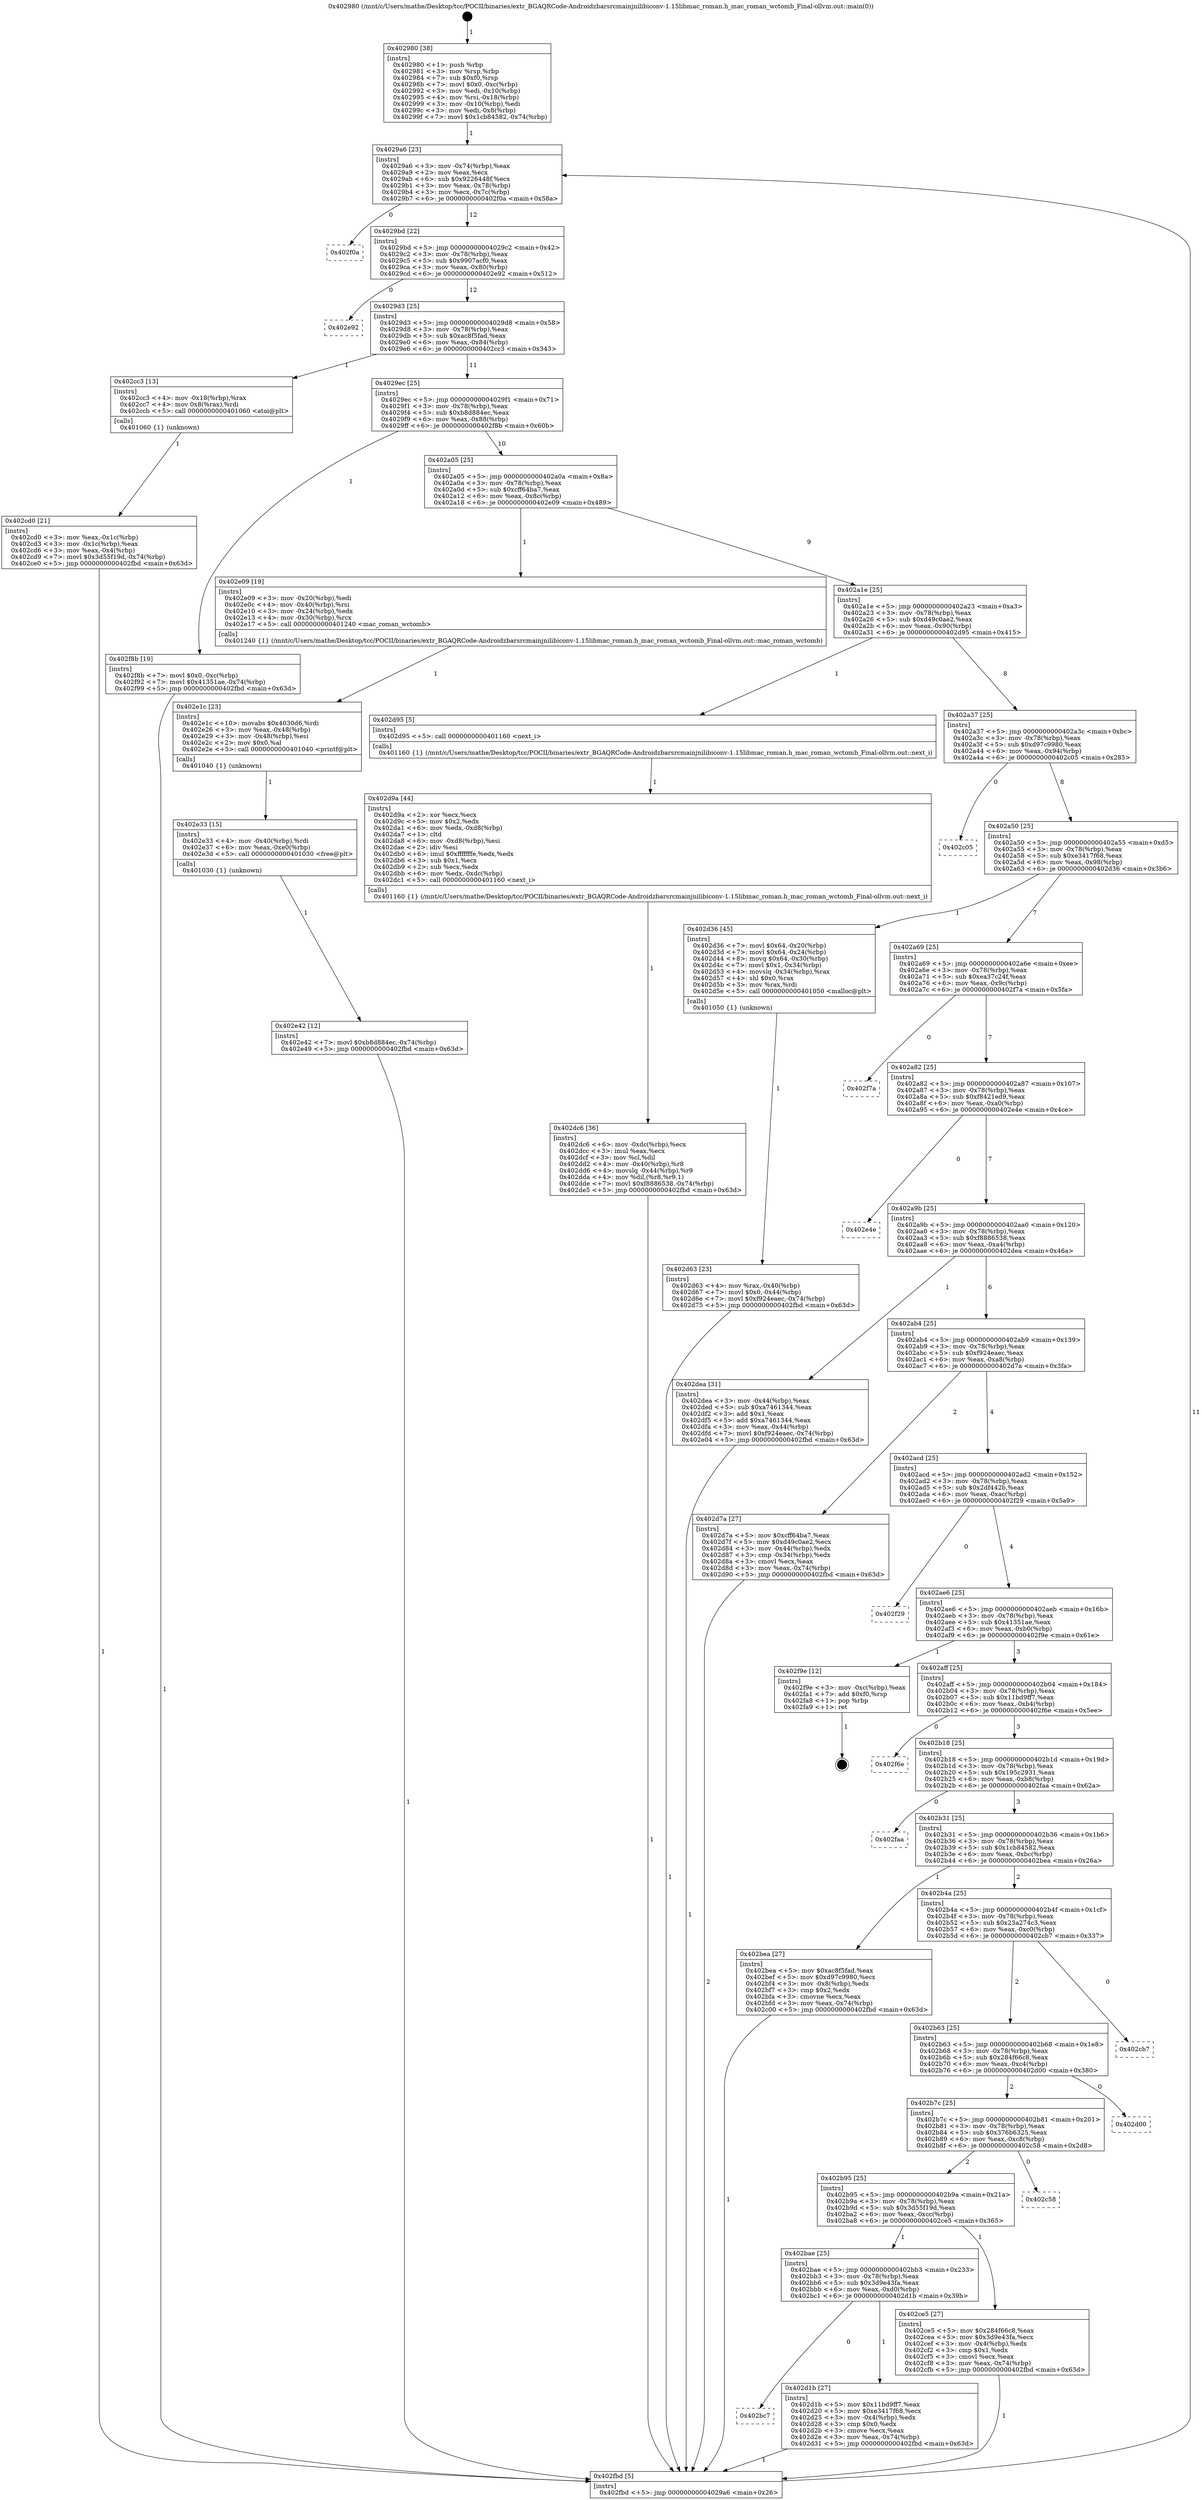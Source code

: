 digraph "0x402980" {
  label = "0x402980 (/mnt/c/Users/mathe/Desktop/tcc/POCII/binaries/extr_BGAQRCode-Androidzbarsrcmainjnilibiconv-1.15libmac_roman.h_mac_roman_wctomb_Final-ollvm.out::main(0))"
  labelloc = "t"
  node[shape=record]

  Entry [label="",width=0.3,height=0.3,shape=circle,fillcolor=black,style=filled]
  "0x4029a6" [label="{
     0x4029a6 [23]\l
     | [instrs]\l
     &nbsp;&nbsp;0x4029a6 \<+3\>: mov -0x74(%rbp),%eax\l
     &nbsp;&nbsp;0x4029a9 \<+2\>: mov %eax,%ecx\l
     &nbsp;&nbsp;0x4029ab \<+6\>: sub $0x9226448f,%ecx\l
     &nbsp;&nbsp;0x4029b1 \<+3\>: mov %eax,-0x78(%rbp)\l
     &nbsp;&nbsp;0x4029b4 \<+3\>: mov %ecx,-0x7c(%rbp)\l
     &nbsp;&nbsp;0x4029b7 \<+6\>: je 0000000000402f0a \<main+0x58a\>\l
  }"]
  "0x402f0a" [label="{
     0x402f0a\l
  }", style=dashed]
  "0x4029bd" [label="{
     0x4029bd [22]\l
     | [instrs]\l
     &nbsp;&nbsp;0x4029bd \<+5\>: jmp 00000000004029c2 \<main+0x42\>\l
     &nbsp;&nbsp;0x4029c2 \<+3\>: mov -0x78(%rbp),%eax\l
     &nbsp;&nbsp;0x4029c5 \<+5\>: sub $0x9907acf0,%eax\l
     &nbsp;&nbsp;0x4029ca \<+3\>: mov %eax,-0x80(%rbp)\l
     &nbsp;&nbsp;0x4029cd \<+6\>: je 0000000000402e92 \<main+0x512\>\l
  }"]
  Exit [label="",width=0.3,height=0.3,shape=circle,fillcolor=black,style=filled,peripheries=2]
  "0x402e92" [label="{
     0x402e92\l
  }", style=dashed]
  "0x4029d3" [label="{
     0x4029d3 [25]\l
     | [instrs]\l
     &nbsp;&nbsp;0x4029d3 \<+5\>: jmp 00000000004029d8 \<main+0x58\>\l
     &nbsp;&nbsp;0x4029d8 \<+3\>: mov -0x78(%rbp),%eax\l
     &nbsp;&nbsp;0x4029db \<+5\>: sub $0xac8f5fad,%eax\l
     &nbsp;&nbsp;0x4029e0 \<+6\>: mov %eax,-0x84(%rbp)\l
     &nbsp;&nbsp;0x4029e6 \<+6\>: je 0000000000402cc3 \<main+0x343\>\l
  }"]
  "0x402e42" [label="{
     0x402e42 [12]\l
     | [instrs]\l
     &nbsp;&nbsp;0x402e42 \<+7\>: movl $0xb8d884ec,-0x74(%rbp)\l
     &nbsp;&nbsp;0x402e49 \<+5\>: jmp 0000000000402fbd \<main+0x63d\>\l
  }"]
  "0x402cc3" [label="{
     0x402cc3 [13]\l
     | [instrs]\l
     &nbsp;&nbsp;0x402cc3 \<+4\>: mov -0x18(%rbp),%rax\l
     &nbsp;&nbsp;0x402cc7 \<+4\>: mov 0x8(%rax),%rdi\l
     &nbsp;&nbsp;0x402ccb \<+5\>: call 0000000000401060 \<atoi@plt\>\l
     | [calls]\l
     &nbsp;&nbsp;0x401060 \{1\} (unknown)\l
  }"]
  "0x4029ec" [label="{
     0x4029ec [25]\l
     | [instrs]\l
     &nbsp;&nbsp;0x4029ec \<+5\>: jmp 00000000004029f1 \<main+0x71\>\l
     &nbsp;&nbsp;0x4029f1 \<+3\>: mov -0x78(%rbp),%eax\l
     &nbsp;&nbsp;0x4029f4 \<+5\>: sub $0xb8d884ec,%eax\l
     &nbsp;&nbsp;0x4029f9 \<+6\>: mov %eax,-0x88(%rbp)\l
     &nbsp;&nbsp;0x4029ff \<+6\>: je 0000000000402f8b \<main+0x60b\>\l
  }"]
  "0x402e33" [label="{
     0x402e33 [15]\l
     | [instrs]\l
     &nbsp;&nbsp;0x402e33 \<+4\>: mov -0x40(%rbp),%rdi\l
     &nbsp;&nbsp;0x402e37 \<+6\>: mov %eax,-0xe0(%rbp)\l
     &nbsp;&nbsp;0x402e3d \<+5\>: call 0000000000401030 \<free@plt\>\l
     | [calls]\l
     &nbsp;&nbsp;0x401030 \{1\} (unknown)\l
  }"]
  "0x402f8b" [label="{
     0x402f8b [19]\l
     | [instrs]\l
     &nbsp;&nbsp;0x402f8b \<+7\>: movl $0x0,-0xc(%rbp)\l
     &nbsp;&nbsp;0x402f92 \<+7\>: movl $0x41351ae,-0x74(%rbp)\l
     &nbsp;&nbsp;0x402f99 \<+5\>: jmp 0000000000402fbd \<main+0x63d\>\l
  }"]
  "0x402a05" [label="{
     0x402a05 [25]\l
     | [instrs]\l
     &nbsp;&nbsp;0x402a05 \<+5\>: jmp 0000000000402a0a \<main+0x8a\>\l
     &nbsp;&nbsp;0x402a0a \<+3\>: mov -0x78(%rbp),%eax\l
     &nbsp;&nbsp;0x402a0d \<+5\>: sub $0xcff64ba7,%eax\l
     &nbsp;&nbsp;0x402a12 \<+6\>: mov %eax,-0x8c(%rbp)\l
     &nbsp;&nbsp;0x402a18 \<+6\>: je 0000000000402e09 \<main+0x489\>\l
  }"]
  "0x402e1c" [label="{
     0x402e1c [23]\l
     | [instrs]\l
     &nbsp;&nbsp;0x402e1c \<+10\>: movabs $0x4030d6,%rdi\l
     &nbsp;&nbsp;0x402e26 \<+3\>: mov %eax,-0x48(%rbp)\l
     &nbsp;&nbsp;0x402e29 \<+3\>: mov -0x48(%rbp),%esi\l
     &nbsp;&nbsp;0x402e2c \<+2\>: mov $0x0,%al\l
     &nbsp;&nbsp;0x402e2e \<+5\>: call 0000000000401040 \<printf@plt\>\l
     | [calls]\l
     &nbsp;&nbsp;0x401040 \{1\} (unknown)\l
  }"]
  "0x402e09" [label="{
     0x402e09 [19]\l
     | [instrs]\l
     &nbsp;&nbsp;0x402e09 \<+3\>: mov -0x20(%rbp),%edi\l
     &nbsp;&nbsp;0x402e0c \<+4\>: mov -0x40(%rbp),%rsi\l
     &nbsp;&nbsp;0x402e10 \<+3\>: mov -0x24(%rbp),%edx\l
     &nbsp;&nbsp;0x402e13 \<+4\>: mov -0x30(%rbp),%rcx\l
     &nbsp;&nbsp;0x402e17 \<+5\>: call 0000000000401240 \<mac_roman_wctomb\>\l
     | [calls]\l
     &nbsp;&nbsp;0x401240 \{1\} (/mnt/c/Users/mathe/Desktop/tcc/POCII/binaries/extr_BGAQRCode-Androidzbarsrcmainjnilibiconv-1.15libmac_roman.h_mac_roman_wctomb_Final-ollvm.out::mac_roman_wctomb)\l
  }"]
  "0x402a1e" [label="{
     0x402a1e [25]\l
     | [instrs]\l
     &nbsp;&nbsp;0x402a1e \<+5\>: jmp 0000000000402a23 \<main+0xa3\>\l
     &nbsp;&nbsp;0x402a23 \<+3\>: mov -0x78(%rbp),%eax\l
     &nbsp;&nbsp;0x402a26 \<+5\>: sub $0xd49c0ae2,%eax\l
     &nbsp;&nbsp;0x402a2b \<+6\>: mov %eax,-0x90(%rbp)\l
     &nbsp;&nbsp;0x402a31 \<+6\>: je 0000000000402d95 \<main+0x415\>\l
  }"]
  "0x402dc6" [label="{
     0x402dc6 [36]\l
     | [instrs]\l
     &nbsp;&nbsp;0x402dc6 \<+6\>: mov -0xdc(%rbp),%ecx\l
     &nbsp;&nbsp;0x402dcc \<+3\>: imul %eax,%ecx\l
     &nbsp;&nbsp;0x402dcf \<+3\>: mov %cl,%dil\l
     &nbsp;&nbsp;0x402dd2 \<+4\>: mov -0x40(%rbp),%r8\l
     &nbsp;&nbsp;0x402dd6 \<+4\>: movslq -0x44(%rbp),%r9\l
     &nbsp;&nbsp;0x402dda \<+4\>: mov %dil,(%r8,%r9,1)\l
     &nbsp;&nbsp;0x402dde \<+7\>: movl $0xf8886538,-0x74(%rbp)\l
     &nbsp;&nbsp;0x402de5 \<+5\>: jmp 0000000000402fbd \<main+0x63d\>\l
  }"]
  "0x402d95" [label="{
     0x402d95 [5]\l
     | [instrs]\l
     &nbsp;&nbsp;0x402d95 \<+5\>: call 0000000000401160 \<next_i\>\l
     | [calls]\l
     &nbsp;&nbsp;0x401160 \{1\} (/mnt/c/Users/mathe/Desktop/tcc/POCII/binaries/extr_BGAQRCode-Androidzbarsrcmainjnilibiconv-1.15libmac_roman.h_mac_roman_wctomb_Final-ollvm.out::next_i)\l
  }"]
  "0x402a37" [label="{
     0x402a37 [25]\l
     | [instrs]\l
     &nbsp;&nbsp;0x402a37 \<+5\>: jmp 0000000000402a3c \<main+0xbc\>\l
     &nbsp;&nbsp;0x402a3c \<+3\>: mov -0x78(%rbp),%eax\l
     &nbsp;&nbsp;0x402a3f \<+5\>: sub $0xd97c9980,%eax\l
     &nbsp;&nbsp;0x402a44 \<+6\>: mov %eax,-0x94(%rbp)\l
     &nbsp;&nbsp;0x402a4a \<+6\>: je 0000000000402c05 \<main+0x285\>\l
  }"]
  "0x402d9a" [label="{
     0x402d9a [44]\l
     | [instrs]\l
     &nbsp;&nbsp;0x402d9a \<+2\>: xor %ecx,%ecx\l
     &nbsp;&nbsp;0x402d9c \<+5\>: mov $0x2,%edx\l
     &nbsp;&nbsp;0x402da1 \<+6\>: mov %edx,-0xd8(%rbp)\l
     &nbsp;&nbsp;0x402da7 \<+1\>: cltd\l
     &nbsp;&nbsp;0x402da8 \<+6\>: mov -0xd8(%rbp),%esi\l
     &nbsp;&nbsp;0x402dae \<+2\>: idiv %esi\l
     &nbsp;&nbsp;0x402db0 \<+6\>: imul $0xfffffffe,%edx,%edx\l
     &nbsp;&nbsp;0x402db6 \<+3\>: sub $0x1,%ecx\l
     &nbsp;&nbsp;0x402db9 \<+2\>: sub %ecx,%edx\l
     &nbsp;&nbsp;0x402dbb \<+6\>: mov %edx,-0xdc(%rbp)\l
     &nbsp;&nbsp;0x402dc1 \<+5\>: call 0000000000401160 \<next_i\>\l
     | [calls]\l
     &nbsp;&nbsp;0x401160 \{1\} (/mnt/c/Users/mathe/Desktop/tcc/POCII/binaries/extr_BGAQRCode-Androidzbarsrcmainjnilibiconv-1.15libmac_roman.h_mac_roman_wctomb_Final-ollvm.out::next_i)\l
  }"]
  "0x402c05" [label="{
     0x402c05\l
  }", style=dashed]
  "0x402a50" [label="{
     0x402a50 [25]\l
     | [instrs]\l
     &nbsp;&nbsp;0x402a50 \<+5\>: jmp 0000000000402a55 \<main+0xd5\>\l
     &nbsp;&nbsp;0x402a55 \<+3\>: mov -0x78(%rbp),%eax\l
     &nbsp;&nbsp;0x402a58 \<+5\>: sub $0xe3417f68,%eax\l
     &nbsp;&nbsp;0x402a5d \<+6\>: mov %eax,-0x98(%rbp)\l
     &nbsp;&nbsp;0x402a63 \<+6\>: je 0000000000402d36 \<main+0x3b6\>\l
  }"]
  "0x402d63" [label="{
     0x402d63 [23]\l
     | [instrs]\l
     &nbsp;&nbsp;0x402d63 \<+4\>: mov %rax,-0x40(%rbp)\l
     &nbsp;&nbsp;0x402d67 \<+7\>: movl $0x0,-0x44(%rbp)\l
     &nbsp;&nbsp;0x402d6e \<+7\>: movl $0xf924eaec,-0x74(%rbp)\l
     &nbsp;&nbsp;0x402d75 \<+5\>: jmp 0000000000402fbd \<main+0x63d\>\l
  }"]
  "0x402d36" [label="{
     0x402d36 [45]\l
     | [instrs]\l
     &nbsp;&nbsp;0x402d36 \<+7\>: movl $0x64,-0x20(%rbp)\l
     &nbsp;&nbsp;0x402d3d \<+7\>: movl $0x64,-0x24(%rbp)\l
     &nbsp;&nbsp;0x402d44 \<+8\>: movq $0x64,-0x30(%rbp)\l
     &nbsp;&nbsp;0x402d4c \<+7\>: movl $0x1,-0x34(%rbp)\l
     &nbsp;&nbsp;0x402d53 \<+4\>: movslq -0x34(%rbp),%rax\l
     &nbsp;&nbsp;0x402d57 \<+4\>: shl $0x0,%rax\l
     &nbsp;&nbsp;0x402d5b \<+3\>: mov %rax,%rdi\l
     &nbsp;&nbsp;0x402d5e \<+5\>: call 0000000000401050 \<malloc@plt\>\l
     | [calls]\l
     &nbsp;&nbsp;0x401050 \{1\} (unknown)\l
  }"]
  "0x402a69" [label="{
     0x402a69 [25]\l
     | [instrs]\l
     &nbsp;&nbsp;0x402a69 \<+5\>: jmp 0000000000402a6e \<main+0xee\>\l
     &nbsp;&nbsp;0x402a6e \<+3\>: mov -0x78(%rbp),%eax\l
     &nbsp;&nbsp;0x402a71 \<+5\>: sub $0xea37c24f,%eax\l
     &nbsp;&nbsp;0x402a76 \<+6\>: mov %eax,-0x9c(%rbp)\l
     &nbsp;&nbsp;0x402a7c \<+6\>: je 0000000000402f7a \<main+0x5fa\>\l
  }"]
  "0x402bc7" [label="{
     0x402bc7\l
  }", style=dashed]
  "0x402f7a" [label="{
     0x402f7a\l
  }", style=dashed]
  "0x402a82" [label="{
     0x402a82 [25]\l
     | [instrs]\l
     &nbsp;&nbsp;0x402a82 \<+5\>: jmp 0000000000402a87 \<main+0x107\>\l
     &nbsp;&nbsp;0x402a87 \<+3\>: mov -0x78(%rbp),%eax\l
     &nbsp;&nbsp;0x402a8a \<+5\>: sub $0xf8421ed9,%eax\l
     &nbsp;&nbsp;0x402a8f \<+6\>: mov %eax,-0xa0(%rbp)\l
     &nbsp;&nbsp;0x402a95 \<+6\>: je 0000000000402e4e \<main+0x4ce\>\l
  }"]
  "0x402d1b" [label="{
     0x402d1b [27]\l
     | [instrs]\l
     &nbsp;&nbsp;0x402d1b \<+5\>: mov $0x11bd9ff7,%eax\l
     &nbsp;&nbsp;0x402d20 \<+5\>: mov $0xe3417f68,%ecx\l
     &nbsp;&nbsp;0x402d25 \<+3\>: mov -0x4(%rbp),%edx\l
     &nbsp;&nbsp;0x402d28 \<+3\>: cmp $0x0,%edx\l
     &nbsp;&nbsp;0x402d2b \<+3\>: cmove %ecx,%eax\l
     &nbsp;&nbsp;0x402d2e \<+3\>: mov %eax,-0x74(%rbp)\l
     &nbsp;&nbsp;0x402d31 \<+5\>: jmp 0000000000402fbd \<main+0x63d\>\l
  }"]
  "0x402e4e" [label="{
     0x402e4e\l
  }", style=dashed]
  "0x402a9b" [label="{
     0x402a9b [25]\l
     | [instrs]\l
     &nbsp;&nbsp;0x402a9b \<+5\>: jmp 0000000000402aa0 \<main+0x120\>\l
     &nbsp;&nbsp;0x402aa0 \<+3\>: mov -0x78(%rbp),%eax\l
     &nbsp;&nbsp;0x402aa3 \<+5\>: sub $0xf8886538,%eax\l
     &nbsp;&nbsp;0x402aa8 \<+6\>: mov %eax,-0xa4(%rbp)\l
     &nbsp;&nbsp;0x402aae \<+6\>: je 0000000000402dea \<main+0x46a\>\l
  }"]
  "0x402bae" [label="{
     0x402bae [25]\l
     | [instrs]\l
     &nbsp;&nbsp;0x402bae \<+5\>: jmp 0000000000402bb3 \<main+0x233\>\l
     &nbsp;&nbsp;0x402bb3 \<+3\>: mov -0x78(%rbp),%eax\l
     &nbsp;&nbsp;0x402bb6 \<+5\>: sub $0x3d9e43fa,%eax\l
     &nbsp;&nbsp;0x402bbb \<+6\>: mov %eax,-0xd0(%rbp)\l
     &nbsp;&nbsp;0x402bc1 \<+6\>: je 0000000000402d1b \<main+0x39b\>\l
  }"]
  "0x402dea" [label="{
     0x402dea [31]\l
     | [instrs]\l
     &nbsp;&nbsp;0x402dea \<+3\>: mov -0x44(%rbp),%eax\l
     &nbsp;&nbsp;0x402ded \<+5\>: sub $0xa7461344,%eax\l
     &nbsp;&nbsp;0x402df2 \<+3\>: add $0x1,%eax\l
     &nbsp;&nbsp;0x402df5 \<+5\>: add $0xa7461344,%eax\l
     &nbsp;&nbsp;0x402dfa \<+3\>: mov %eax,-0x44(%rbp)\l
     &nbsp;&nbsp;0x402dfd \<+7\>: movl $0xf924eaec,-0x74(%rbp)\l
     &nbsp;&nbsp;0x402e04 \<+5\>: jmp 0000000000402fbd \<main+0x63d\>\l
  }"]
  "0x402ab4" [label="{
     0x402ab4 [25]\l
     | [instrs]\l
     &nbsp;&nbsp;0x402ab4 \<+5\>: jmp 0000000000402ab9 \<main+0x139\>\l
     &nbsp;&nbsp;0x402ab9 \<+3\>: mov -0x78(%rbp),%eax\l
     &nbsp;&nbsp;0x402abc \<+5\>: sub $0xf924eaec,%eax\l
     &nbsp;&nbsp;0x402ac1 \<+6\>: mov %eax,-0xa8(%rbp)\l
     &nbsp;&nbsp;0x402ac7 \<+6\>: je 0000000000402d7a \<main+0x3fa\>\l
  }"]
  "0x402ce5" [label="{
     0x402ce5 [27]\l
     | [instrs]\l
     &nbsp;&nbsp;0x402ce5 \<+5\>: mov $0x284f66c8,%eax\l
     &nbsp;&nbsp;0x402cea \<+5\>: mov $0x3d9e43fa,%ecx\l
     &nbsp;&nbsp;0x402cef \<+3\>: mov -0x4(%rbp),%edx\l
     &nbsp;&nbsp;0x402cf2 \<+3\>: cmp $0x1,%edx\l
     &nbsp;&nbsp;0x402cf5 \<+3\>: cmovl %ecx,%eax\l
     &nbsp;&nbsp;0x402cf8 \<+3\>: mov %eax,-0x74(%rbp)\l
     &nbsp;&nbsp;0x402cfb \<+5\>: jmp 0000000000402fbd \<main+0x63d\>\l
  }"]
  "0x402d7a" [label="{
     0x402d7a [27]\l
     | [instrs]\l
     &nbsp;&nbsp;0x402d7a \<+5\>: mov $0xcff64ba7,%eax\l
     &nbsp;&nbsp;0x402d7f \<+5\>: mov $0xd49c0ae2,%ecx\l
     &nbsp;&nbsp;0x402d84 \<+3\>: mov -0x44(%rbp),%edx\l
     &nbsp;&nbsp;0x402d87 \<+3\>: cmp -0x34(%rbp),%edx\l
     &nbsp;&nbsp;0x402d8a \<+3\>: cmovl %ecx,%eax\l
     &nbsp;&nbsp;0x402d8d \<+3\>: mov %eax,-0x74(%rbp)\l
     &nbsp;&nbsp;0x402d90 \<+5\>: jmp 0000000000402fbd \<main+0x63d\>\l
  }"]
  "0x402acd" [label="{
     0x402acd [25]\l
     | [instrs]\l
     &nbsp;&nbsp;0x402acd \<+5\>: jmp 0000000000402ad2 \<main+0x152\>\l
     &nbsp;&nbsp;0x402ad2 \<+3\>: mov -0x78(%rbp),%eax\l
     &nbsp;&nbsp;0x402ad5 \<+5\>: sub $0x2df442b,%eax\l
     &nbsp;&nbsp;0x402ada \<+6\>: mov %eax,-0xac(%rbp)\l
     &nbsp;&nbsp;0x402ae0 \<+6\>: je 0000000000402f29 \<main+0x5a9\>\l
  }"]
  "0x402b95" [label="{
     0x402b95 [25]\l
     | [instrs]\l
     &nbsp;&nbsp;0x402b95 \<+5\>: jmp 0000000000402b9a \<main+0x21a\>\l
     &nbsp;&nbsp;0x402b9a \<+3\>: mov -0x78(%rbp),%eax\l
     &nbsp;&nbsp;0x402b9d \<+5\>: sub $0x3d55f19d,%eax\l
     &nbsp;&nbsp;0x402ba2 \<+6\>: mov %eax,-0xcc(%rbp)\l
     &nbsp;&nbsp;0x402ba8 \<+6\>: je 0000000000402ce5 \<main+0x365\>\l
  }"]
  "0x402f29" [label="{
     0x402f29\l
  }", style=dashed]
  "0x402ae6" [label="{
     0x402ae6 [25]\l
     | [instrs]\l
     &nbsp;&nbsp;0x402ae6 \<+5\>: jmp 0000000000402aeb \<main+0x16b\>\l
     &nbsp;&nbsp;0x402aeb \<+3\>: mov -0x78(%rbp),%eax\l
     &nbsp;&nbsp;0x402aee \<+5\>: sub $0x41351ae,%eax\l
     &nbsp;&nbsp;0x402af3 \<+6\>: mov %eax,-0xb0(%rbp)\l
     &nbsp;&nbsp;0x402af9 \<+6\>: je 0000000000402f9e \<main+0x61e\>\l
  }"]
  "0x402c58" [label="{
     0x402c58\l
  }", style=dashed]
  "0x402f9e" [label="{
     0x402f9e [12]\l
     | [instrs]\l
     &nbsp;&nbsp;0x402f9e \<+3\>: mov -0xc(%rbp),%eax\l
     &nbsp;&nbsp;0x402fa1 \<+7\>: add $0xf0,%rsp\l
     &nbsp;&nbsp;0x402fa8 \<+1\>: pop %rbp\l
     &nbsp;&nbsp;0x402fa9 \<+1\>: ret\l
  }"]
  "0x402aff" [label="{
     0x402aff [25]\l
     | [instrs]\l
     &nbsp;&nbsp;0x402aff \<+5\>: jmp 0000000000402b04 \<main+0x184\>\l
     &nbsp;&nbsp;0x402b04 \<+3\>: mov -0x78(%rbp),%eax\l
     &nbsp;&nbsp;0x402b07 \<+5\>: sub $0x11bd9ff7,%eax\l
     &nbsp;&nbsp;0x402b0c \<+6\>: mov %eax,-0xb4(%rbp)\l
     &nbsp;&nbsp;0x402b12 \<+6\>: je 0000000000402f6e \<main+0x5ee\>\l
  }"]
  "0x402b7c" [label="{
     0x402b7c [25]\l
     | [instrs]\l
     &nbsp;&nbsp;0x402b7c \<+5\>: jmp 0000000000402b81 \<main+0x201\>\l
     &nbsp;&nbsp;0x402b81 \<+3\>: mov -0x78(%rbp),%eax\l
     &nbsp;&nbsp;0x402b84 \<+5\>: sub $0x376b6325,%eax\l
     &nbsp;&nbsp;0x402b89 \<+6\>: mov %eax,-0xc8(%rbp)\l
     &nbsp;&nbsp;0x402b8f \<+6\>: je 0000000000402c58 \<main+0x2d8\>\l
  }"]
  "0x402f6e" [label="{
     0x402f6e\l
  }", style=dashed]
  "0x402b18" [label="{
     0x402b18 [25]\l
     | [instrs]\l
     &nbsp;&nbsp;0x402b18 \<+5\>: jmp 0000000000402b1d \<main+0x19d\>\l
     &nbsp;&nbsp;0x402b1d \<+3\>: mov -0x78(%rbp),%eax\l
     &nbsp;&nbsp;0x402b20 \<+5\>: sub $0x195c2931,%eax\l
     &nbsp;&nbsp;0x402b25 \<+6\>: mov %eax,-0xb8(%rbp)\l
     &nbsp;&nbsp;0x402b2b \<+6\>: je 0000000000402faa \<main+0x62a\>\l
  }"]
  "0x402d00" [label="{
     0x402d00\l
  }", style=dashed]
  "0x402faa" [label="{
     0x402faa\l
  }", style=dashed]
  "0x402b31" [label="{
     0x402b31 [25]\l
     | [instrs]\l
     &nbsp;&nbsp;0x402b31 \<+5\>: jmp 0000000000402b36 \<main+0x1b6\>\l
     &nbsp;&nbsp;0x402b36 \<+3\>: mov -0x78(%rbp),%eax\l
     &nbsp;&nbsp;0x402b39 \<+5\>: sub $0x1cb84582,%eax\l
     &nbsp;&nbsp;0x402b3e \<+6\>: mov %eax,-0xbc(%rbp)\l
     &nbsp;&nbsp;0x402b44 \<+6\>: je 0000000000402bea \<main+0x26a\>\l
  }"]
  "0x402b63" [label="{
     0x402b63 [25]\l
     | [instrs]\l
     &nbsp;&nbsp;0x402b63 \<+5\>: jmp 0000000000402b68 \<main+0x1e8\>\l
     &nbsp;&nbsp;0x402b68 \<+3\>: mov -0x78(%rbp),%eax\l
     &nbsp;&nbsp;0x402b6b \<+5\>: sub $0x284f66c8,%eax\l
     &nbsp;&nbsp;0x402b70 \<+6\>: mov %eax,-0xc4(%rbp)\l
     &nbsp;&nbsp;0x402b76 \<+6\>: je 0000000000402d00 \<main+0x380\>\l
  }"]
  "0x402bea" [label="{
     0x402bea [27]\l
     | [instrs]\l
     &nbsp;&nbsp;0x402bea \<+5\>: mov $0xac8f5fad,%eax\l
     &nbsp;&nbsp;0x402bef \<+5\>: mov $0xd97c9980,%ecx\l
     &nbsp;&nbsp;0x402bf4 \<+3\>: mov -0x8(%rbp),%edx\l
     &nbsp;&nbsp;0x402bf7 \<+3\>: cmp $0x2,%edx\l
     &nbsp;&nbsp;0x402bfa \<+3\>: cmovne %ecx,%eax\l
     &nbsp;&nbsp;0x402bfd \<+3\>: mov %eax,-0x74(%rbp)\l
     &nbsp;&nbsp;0x402c00 \<+5\>: jmp 0000000000402fbd \<main+0x63d\>\l
  }"]
  "0x402b4a" [label="{
     0x402b4a [25]\l
     | [instrs]\l
     &nbsp;&nbsp;0x402b4a \<+5\>: jmp 0000000000402b4f \<main+0x1cf\>\l
     &nbsp;&nbsp;0x402b4f \<+3\>: mov -0x78(%rbp),%eax\l
     &nbsp;&nbsp;0x402b52 \<+5\>: sub $0x23a274c3,%eax\l
     &nbsp;&nbsp;0x402b57 \<+6\>: mov %eax,-0xc0(%rbp)\l
     &nbsp;&nbsp;0x402b5d \<+6\>: je 0000000000402cb7 \<main+0x337\>\l
  }"]
  "0x402fbd" [label="{
     0x402fbd [5]\l
     | [instrs]\l
     &nbsp;&nbsp;0x402fbd \<+5\>: jmp 00000000004029a6 \<main+0x26\>\l
  }"]
  "0x402980" [label="{
     0x402980 [38]\l
     | [instrs]\l
     &nbsp;&nbsp;0x402980 \<+1\>: push %rbp\l
     &nbsp;&nbsp;0x402981 \<+3\>: mov %rsp,%rbp\l
     &nbsp;&nbsp;0x402984 \<+7\>: sub $0xf0,%rsp\l
     &nbsp;&nbsp;0x40298b \<+7\>: movl $0x0,-0xc(%rbp)\l
     &nbsp;&nbsp;0x402992 \<+3\>: mov %edi,-0x10(%rbp)\l
     &nbsp;&nbsp;0x402995 \<+4\>: mov %rsi,-0x18(%rbp)\l
     &nbsp;&nbsp;0x402999 \<+3\>: mov -0x10(%rbp),%edi\l
     &nbsp;&nbsp;0x40299c \<+3\>: mov %edi,-0x8(%rbp)\l
     &nbsp;&nbsp;0x40299f \<+7\>: movl $0x1cb84582,-0x74(%rbp)\l
  }"]
  "0x402cd0" [label="{
     0x402cd0 [21]\l
     | [instrs]\l
     &nbsp;&nbsp;0x402cd0 \<+3\>: mov %eax,-0x1c(%rbp)\l
     &nbsp;&nbsp;0x402cd3 \<+3\>: mov -0x1c(%rbp),%eax\l
     &nbsp;&nbsp;0x402cd6 \<+3\>: mov %eax,-0x4(%rbp)\l
     &nbsp;&nbsp;0x402cd9 \<+7\>: movl $0x3d55f19d,-0x74(%rbp)\l
     &nbsp;&nbsp;0x402ce0 \<+5\>: jmp 0000000000402fbd \<main+0x63d\>\l
  }"]
  "0x402cb7" [label="{
     0x402cb7\l
  }", style=dashed]
  Entry -> "0x402980" [label=" 1"]
  "0x4029a6" -> "0x402f0a" [label=" 0"]
  "0x4029a6" -> "0x4029bd" [label=" 12"]
  "0x402f9e" -> Exit [label=" 1"]
  "0x4029bd" -> "0x402e92" [label=" 0"]
  "0x4029bd" -> "0x4029d3" [label=" 12"]
  "0x402f8b" -> "0x402fbd" [label=" 1"]
  "0x4029d3" -> "0x402cc3" [label=" 1"]
  "0x4029d3" -> "0x4029ec" [label=" 11"]
  "0x402e42" -> "0x402fbd" [label=" 1"]
  "0x4029ec" -> "0x402f8b" [label=" 1"]
  "0x4029ec" -> "0x402a05" [label=" 10"]
  "0x402e33" -> "0x402e42" [label=" 1"]
  "0x402a05" -> "0x402e09" [label=" 1"]
  "0x402a05" -> "0x402a1e" [label=" 9"]
  "0x402e1c" -> "0x402e33" [label=" 1"]
  "0x402a1e" -> "0x402d95" [label=" 1"]
  "0x402a1e" -> "0x402a37" [label=" 8"]
  "0x402e09" -> "0x402e1c" [label=" 1"]
  "0x402a37" -> "0x402c05" [label=" 0"]
  "0x402a37" -> "0x402a50" [label=" 8"]
  "0x402dea" -> "0x402fbd" [label=" 1"]
  "0x402a50" -> "0x402d36" [label=" 1"]
  "0x402a50" -> "0x402a69" [label=" 7"]
  "0x402dc6" -> "0x402fbd" [label=" 1"]
  "0x402a69" -> "0x402f7a" [label=" 0"]
  "0x402a69" -> "0x402a82" [label=" 7"]
  "0x402d9a" -> "0x402dc6" [label=" 1"]
  "0x402a82" -> "0x402e4e" [label=" 0"]
  "0x402a82" -> "0x402a9b" [label=" 7"]
  "0x402d95" -> "0x402d9a" [label=" 1"]
  "0x402a9b" -> "0x402dea" [label=" 1"]
  "0x402a9b" -> "0x402ab4" [label=" 6"]
  "0x402d63" -> "0x402fbd" [label=" 1"]
  "0x402ab4" -> "0x402d7a" [label=" 2"]
  "0x402ab4" -> "0x402acd" [label=" 4"]
  "0x402d36" -> "0x402d63" [label=" 1"]
  "0x402acd" -> "0x402f29" [label=" 0"]
  "0x402acd" -> "0x402ae6" [label=" 4"]
  "0x402bae" -> "0x402bc7" [label=" 0"]
  "0x402ae6" -> "0x402f9e" [label=" 1"]
  "0x402ae6" -> "0x402aff" [label=" 3"]
  "0x402bae" -> "0x402d1b" [label=" 1"]
  "0x402aff" -> "0x402f6e" [label=" 0"]
  "0x402aff" -> "0x402b18" [label=" 3"]
  "0x402ce5" -> "0x402fbd" [label=" 1"]
  "0x402b18" -> "0x402faa" [label=" 0"]
  "0x402b18" -> "0x402b31" [label=" 3"]
  "0x402b95" -> "0x402bae" [label=" 1"]
  "0x402b31" -> "0x402bea" [label=" 1"]
  "0x402b31" -> "0x402b4a" [label=" 2"]
  "0x402bea" -> "0x402fbd" [label=" 1"]
  "0x402980" -> "0x4029a6" [label=" 1"]
  "0x402fbd" -> "0x4029a6" [label=" 11"]
  "0x402cc3" -> "0x402cd0" [label=" 1"]
  "0x402cd0" -> "0x402fbd" [label=" 1"]
  "0x402d1b" -> "0x402fbd" [label=" 1"]
  "0x402b4a" -> "0x402cb7" [label=" 0"]
  "0x402b4a" -> "0x402b63" [label=" 2"]
  "0x402b95" -> "0x402ce5" [label=" 1"]
  "0x402b63" -> "0x402d00" [label=" 0"]
  "0x402b63" -> "0x402b7c" [label=" 2"]
  "0x402d7a" -> "0x402fbd" [label=" 2"]
  "0x402b7c" -> "0x402c58" [label=" 0"]
  "0x402b7c" -> "0x402b95" [label=" 2"]
}
